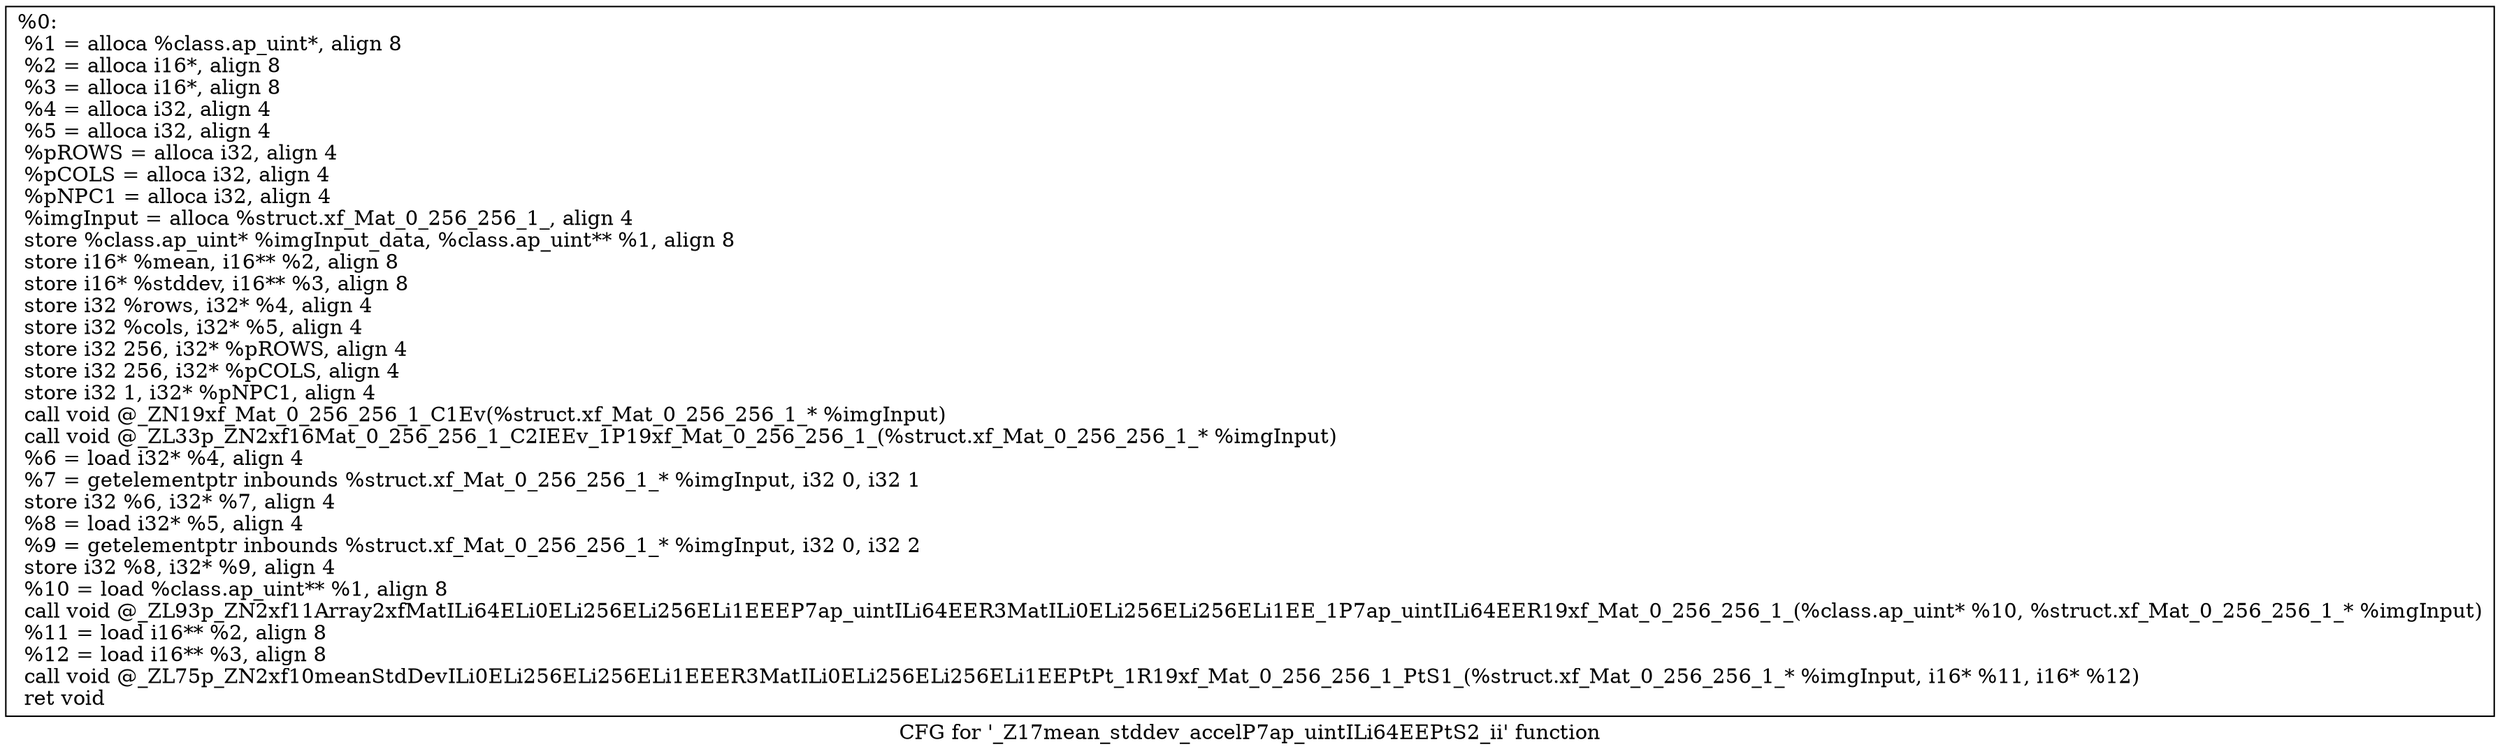 digraph "CFG for '_Z17mean_stddev_accelP7ap_uintILi64EEPtS2_ii' function" {
	label="CFG for '_Z17mean_stddev_accelP7ap_uintILi64EEPtS2_ii' function";

	Node0x19276f0 [shape=record,label="{%0:\l  %1 = alloca %class.ap_uint*, align 8\l  %2 = alloca i16*, align 8\l  %3 = alloca i16*, align 8\l  %4 = alloca i32, align 4\l  %5 = alloca i32, align 4\l  %pROWS = alloca i32, align 4\l  %pCOLS = alloca i32, align 4\l  %pNPC1 = alloca i32, align 4\l  %imgInput = alloca %struct.xf_Mat_0_256_256_1_, align 4\l  store %class.ap_uint* %imgInput_data, %class.ap_uint** %1, align 8\l  store i16* %mean, i16** %2, align 8\l  store i16* %stddev, i16** %3, align 8\l  store i32 %rows, i32* %4, align 4\l  store i32 %cols, i32* %5, align 4\l  store i32 256, i32* %pROWS, align 4\l  store i32 256, i32* %pCOLS, align 4\l  store i32 1, i32* %pNPC1, align 4\l  call void @_ZN19xf_Mat_0_256_256_1_C1Ev(%struct.xf_Mat_0_256_256_1_* %imgInput)\l  call void @_ZL33p_ZN2xf16Mat_0_256_256_1_C2IEEv_1P19xf_Mat_0_256_256_1_(%struct.xf_Mat_0_256_256_1_* %imgInput)\l  %6 = load i32* %4, align 4\l  %7 = getelementptr inbounds %struct.xf_Mat_0_256_256_1_* %imgInput, i32 0, i32 1\l  store i32 %6, i32* %7, align 4\l  %8 = load i32* %5, align 4\l  %9 = getelementptr inbounds %struct.xf_Mat_0_256_256_1_* %imgInput, i32 0, i32 2\l  store i32 %8, i32* %9, align 4\l  %10 = load %class.ap_uint** %1, align 8\l  call void @_ZL93p_ZN2xf11Array2xfMatILi64ELi0ELi256ELi256ELi1EEEP7ap_uintILi64EER3MatILi0ELi256ELi256ELi1EE_1P7ap_uintILi64EER19xf_Mat_0_256_256_1_(%class.ap_uint* %10, %struct.xf_Mat_0_256_256_1_* %imgInput)\l  %11 = load i16** %2, align 8\l  %12 = load i16** %3, align 8\l  call void @_ZL75p_ZN2xf10meanStdDevILi0ELi256ELi256ELi1EEER3MatILi0ELi256ELi256ELi1EEPtPt_1R19xf_Mat_0_256_256_1_PtS1_(%struct.xf_Mat_0_256_256_1_* %imgInput, i16* %11, i16* %12)\l  ret void\l}"];
}
